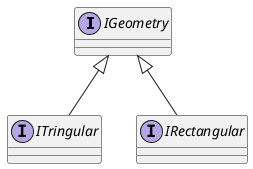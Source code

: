 @startuml
interface IGeometry {
}
interface ITringular {
}
interface IRectangular {
}
IGeometry <|-- ITringular
IGeometry <|-- IRectangular
@enduml
